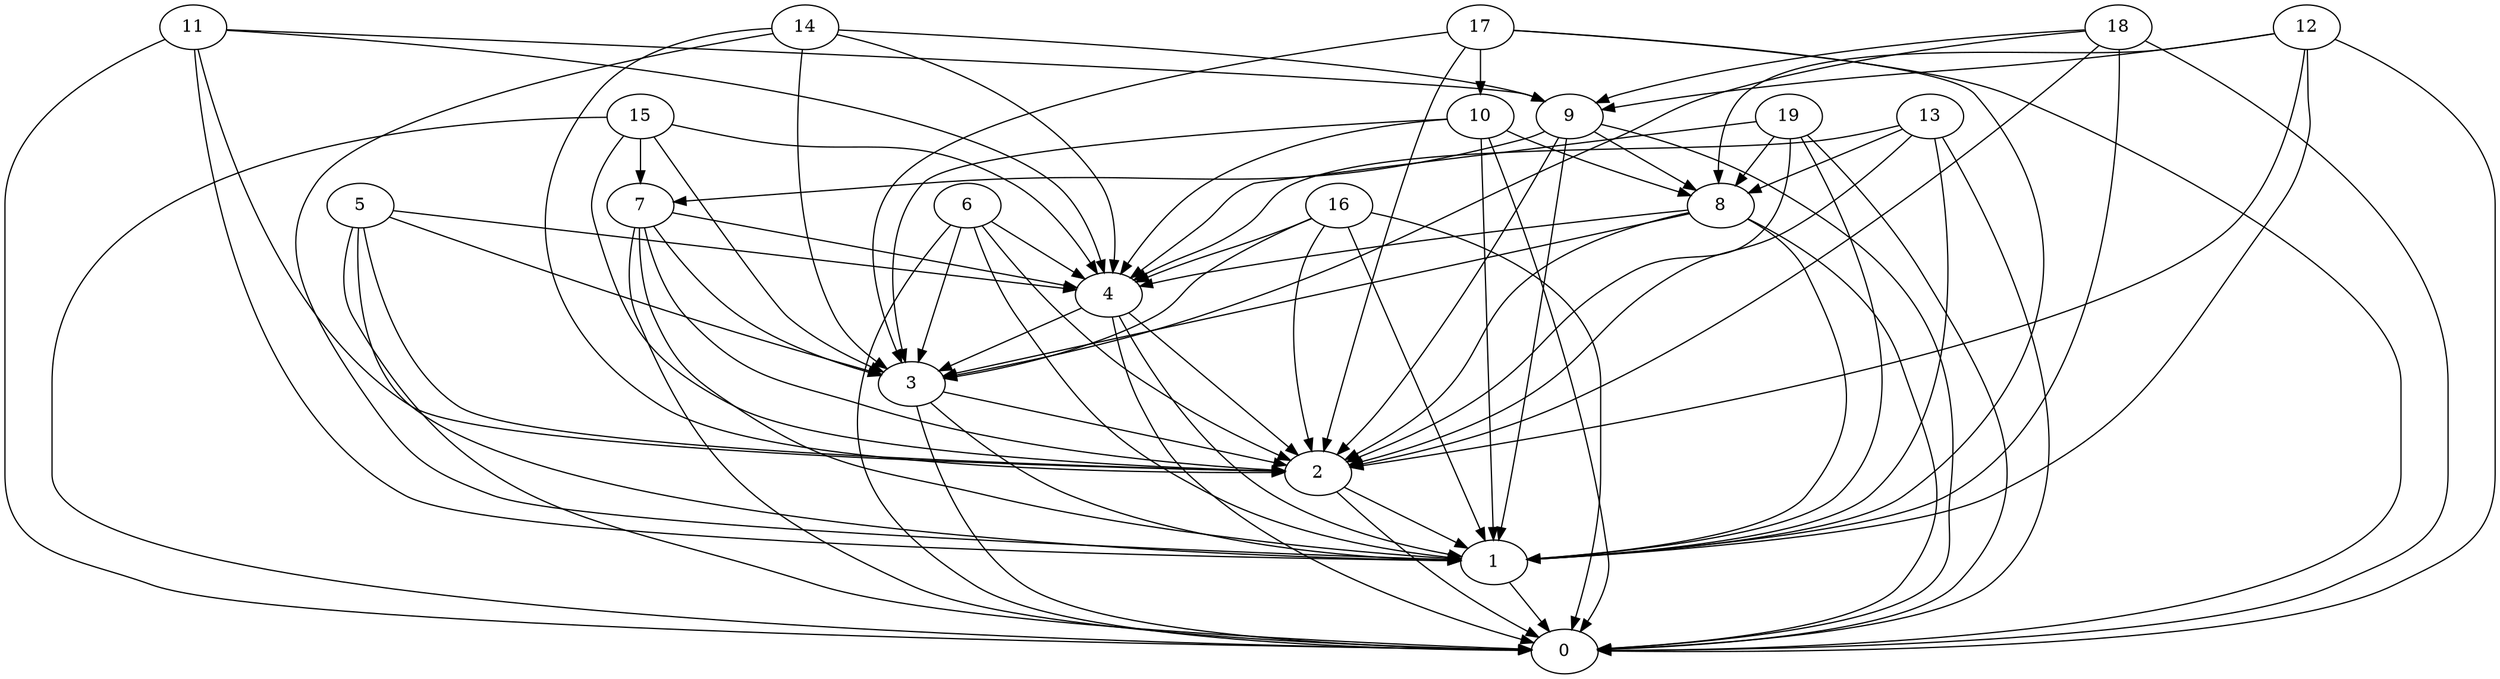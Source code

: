 /* Created by igraph 0.6.5 */
digraph {
  0;
  1;
  2;
  3;
  4;
  5;
  6;
  7;
  8;
  9;
  10;
  11;
  12;
  13;
  14;
  15;
  16;
  17;
  18;
  19;

  1 -> 0;
  2 -> 0;
  2 -> 1;
  3 -> 0;
  3 -> 1;
  3 -> 2;
  4 -> 0;
  4 -> 1;
  4 -> 2;
  4 -> 3;
  5 -> 0;
  5 -> 1;
  5 -> 2;
  5 -> 3;
  5 -> 4;
  6 -> 0;
  6 -> 3;
  6 -> 2;
  6 -> 4;
  6 -> 1;
  7 -> 1;
  7 -> 0;
  7 -> 2;
  7 -> 3;
  7 -> 4;
  8 -> 3;
  8 -> 1;
  8 -> 0;
  8 -> 2;
  8 -> 4;
  9 -> 0;
  9 -> 2;
  9 -> 1;
  9 -> 8;
  9 -> 7;
  10 -> 0;
  10 -> 1;
  10 -> 4;
  10 -> 3;
  10 -> 8;
  11 -> 1;
  11 -> 4;
  11 -> 2;
  11 -> 0;
  11 -> 9;
  12 -> 1;
  12 -> 8;
  12 -> 0;
  12 -> 9;
  12 -> 2;
  13 -> 4;
  13 -> 0;
  13 -> 1;
  13 -> 2;
  13 -> 8;
  14 -> 3;
  14 -> 9;
  14 -> 1;
  14 -> 4;
  14 -> 2;
  15 -> 2;
  15 -> 3;
  15 -> 4;
  15 -> 0;
  15 -> 7;
  16 -> 3;
  16 -> 2;
  16 -> 1;
  16 -> 0;
  16 -> 4;
  17 -> 3;
  17 -> 1;
  17 -> 2;
  17 -> 0;
  17 -> 10;
  18 -> 0;
  18 -> 1;
  18 -> 3;
  18 -> 9;
  18 -> 2;
  19 -> 8;
  19 -> 4;
  19 -> 1;
  19 -> 0;
  19 -> 2;
}
